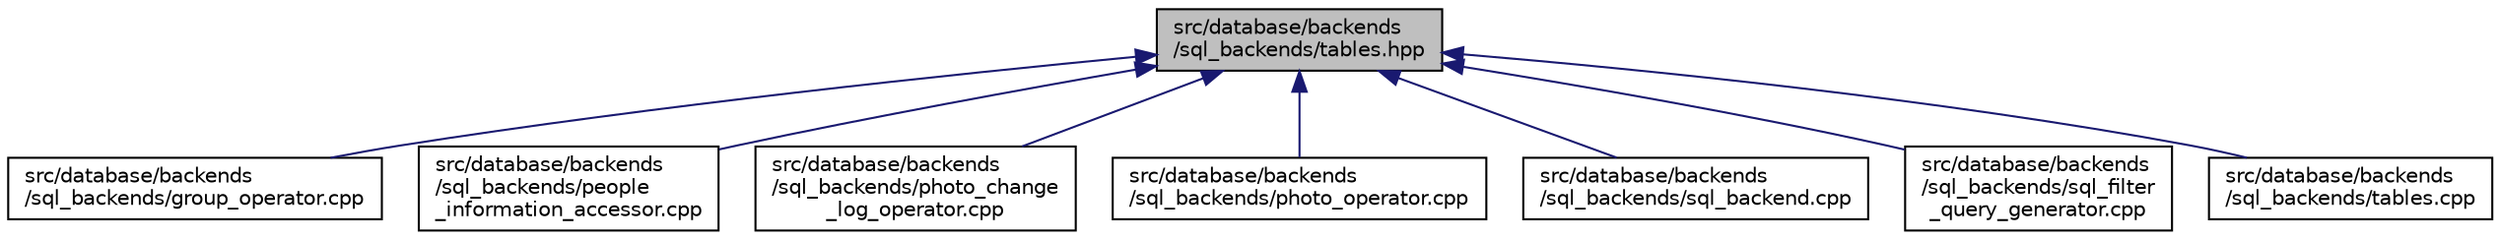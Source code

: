 digraph "src/database/backends/sql_backends/tables.hpp"
{
 // LATEX_PDF_SIZE
  edge [fontname="Helvetica",fontsize="10",labelfontname="Helvetica",labelfontsize="10"];
  node [fontname="Helvetica",fontsize="10",shape=record];
  Node1 [label="src/database/backends\l/sql_backends/tables.hpp",height=0.2,width=0.4,color="black", fillcolor="grey75", style="filled", fontcolor="black",tooltip=" "];
  Node1 -> Node2 [dir="back",color="midnightblue",fontsize="10",style="solid",fontname="Helvetica"];
  Node2 [label="src/database/backends\l/sql_backends/group_operator.cpp",height=0.2,width=0.4,color="black", fillcolor="white", style="filled",URL="$group__operator_8cpp.html",tooltip=" "];
  Node1 -> Node3 [dir="back",color="midnightblue",fontsize="10",style="solid",fontname="Helvetica"];
  Node3 [label="src/database/backends\l/sql_backends/people\l_information_accessor.cpp",height=0.2,width=0.4,color="black", fillcolor="white", style="filled",URL="$people__information__accessor_8cpp.html",tooltip=" "];
  Node1 -> Node4 [dir="back",color="midnightblue",fontsize="10",style="solid",fontname="Helvetica"];
  Node4 [label="src/database/backends\l/sql_backends/photo_change\l_log_operator.cpp",height=0.2,width=0.4,color="black", fillcolor="white", style="filled",URL="$photo__change__log__operator_8cpp.html",tooltip=" "];
  Node1 -> Node5 [dir="back",color="midnightblue",fontsize="10",style="solid",fontname="Helvetica"];
  Node5 [label="src/database/backends\l/sql_backends/photo_operator.cpp",height=0.2,width=0.4,color="black", fillcolor="white", style="filled",URL="$photo__operator_8cpp.html",tooltip=" "];
  Node1 -> Node6 [dir="back",color="midnightblue",fontsize="10",style="solid",fontname="Helvetica"];
  Node6 [label="src/database/backends\l/sql_backends/sql_backend.cpp",height=0.2,width=0.4,color="black", fillcolor="white", style="filled",URL="$sql__backend_8cpp.html",tooltip=" "];
  Node1 -> Node7 [dir="back",color="midnightblue",fontsize="10",style="solid",fontname="Helvetica"];
  Node7 [label="src/database/backends\l/sql_backends/sql_filter\l_query_generator.cpp",height=0.2,width=0.4,color="black", fillcolor="white", style="filled",URL="$sql__filter__query__generator_8cpp.html",tooltip=" "];
  Node1 -> Node8 [dir="back",color="midnightblue",fontsize="10",style="solid",fontname="Helvetica"];
  Node8 [label="src/database/backends\l/sql_backends/tables.cpp",height=0.2,width=0.4,color="black", fillcolor="white", style="filled",URL="$tables_8cpp.html",tooltip=" "];
}
